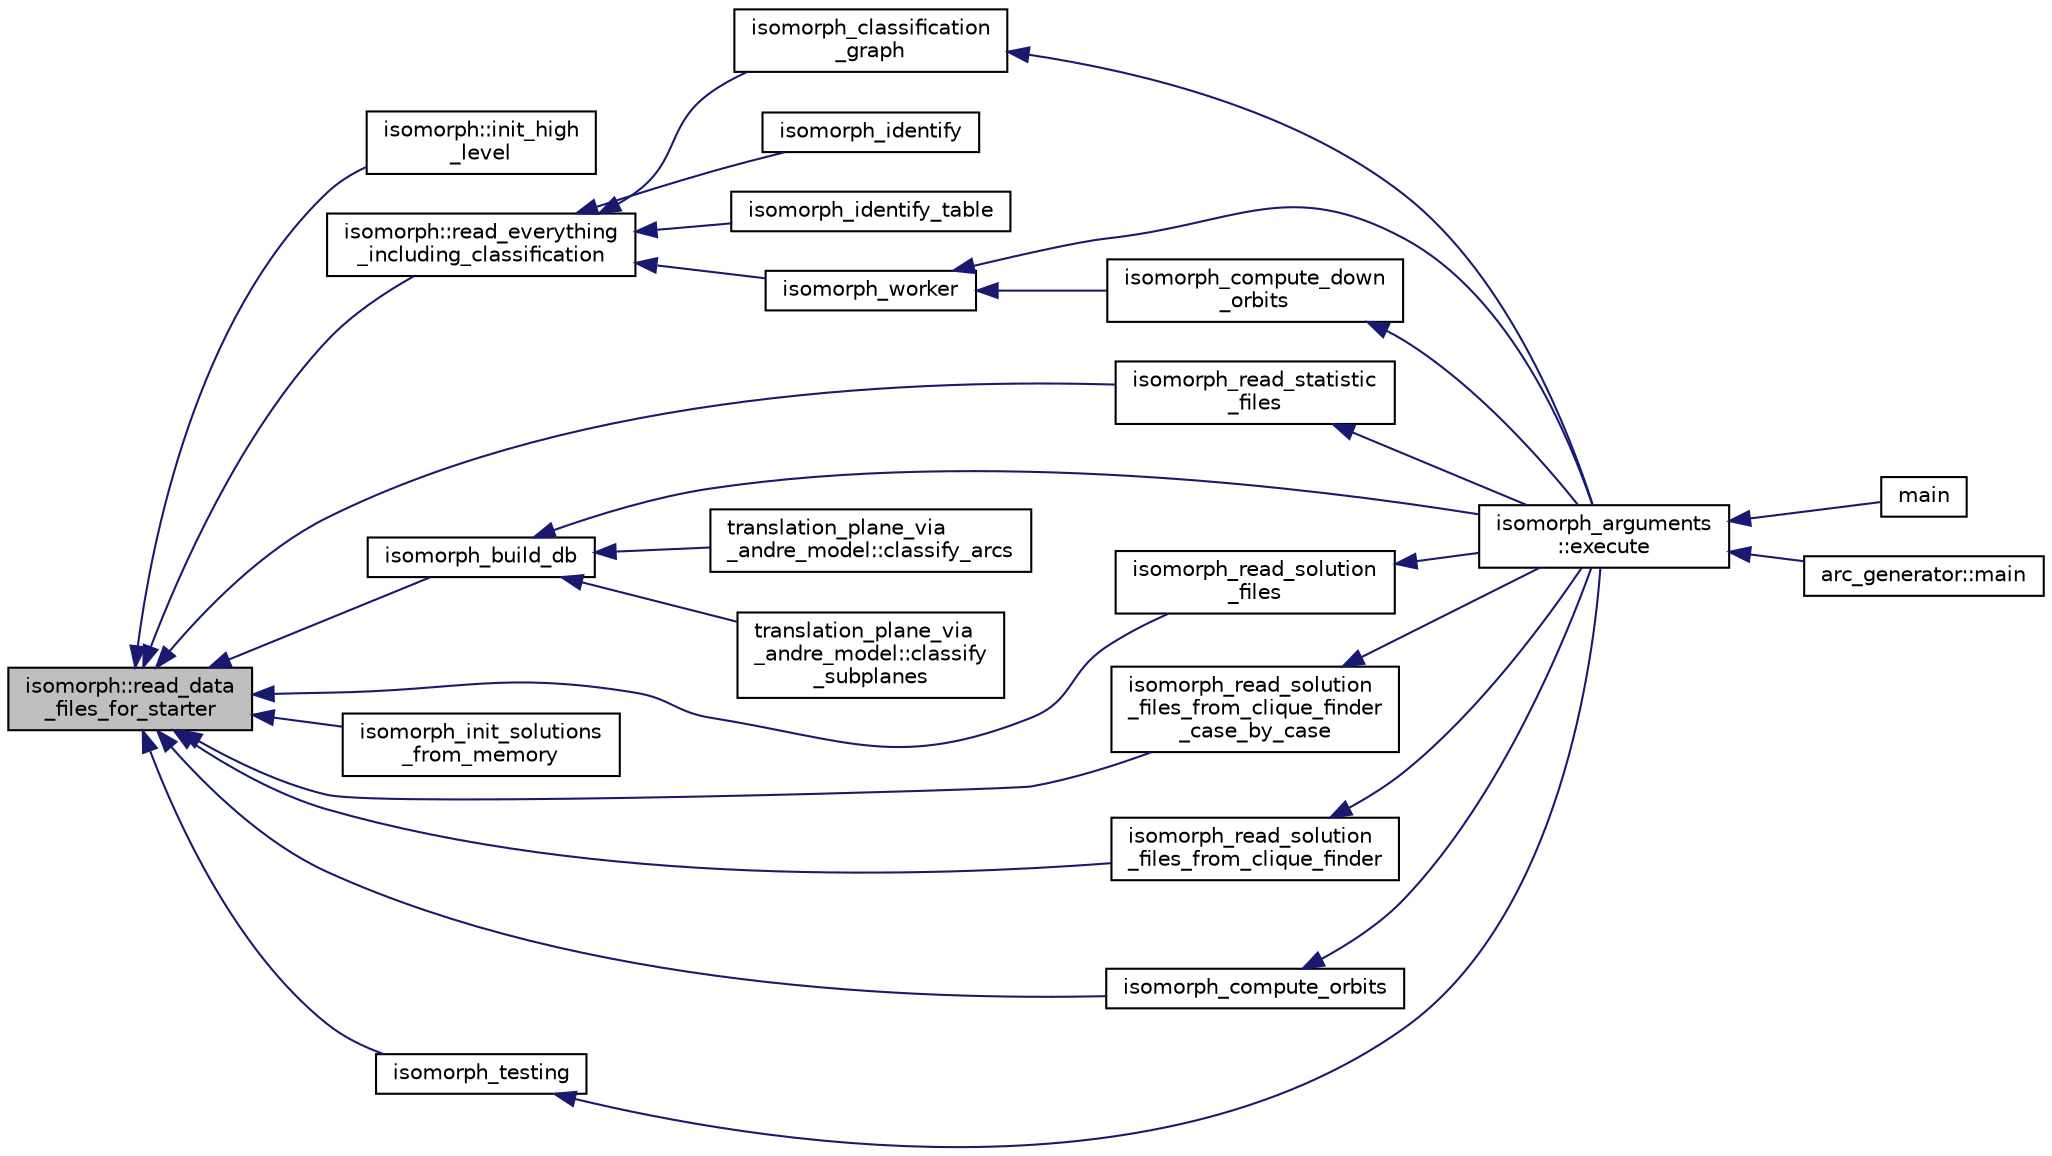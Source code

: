 digraph "isomorph::read_data_files_for_starter"
{
  edge [fontname="Helvetica",fontsize="10",labelfontname="Helvetica",labelfontsize="10"];
  node [fontname="Helvetica",fontsize="10",shape=record];
  rankdir="LR";
  Node11323 [label="isomorph::read_data\l_files_for_starter",height=0.2,width=0.4,color="black", fillcolor="grey75", style="filled", fontcolor="black"];
  Node11323 -> Node11324 [dir="back",color="midnightblue",fontsize="10",style="solid",fontname="Helvetica"];
  Node11324 [label="isomorph::init_high\l_level",height=0.2,width=0.4,color="black", fillcolor="white", style="filled",URL="$d3/d5f/classisomorph.html#a5cee5468cc8cc68eac1f6131faedfab2"];
  Node11323 -> Node11325 [dir="back",color="midnightblue",fontsize="10",style="solid",fontname="Helvetica"];
  Node11325 [label="isomorph::read_everything\l_including_classification",height=0.2,width=0.4,color="black", fillcolor="white", style="filled",URL="$d3/d5f/classisomorph.html#aa6a56e4522d3133a6ea65c9ac6de3924"];
  Node11325 -> Node11326 [dir="back",color="midnightblue",fontsize="10",style="solid",fontname="Helvetica"];
  Node11326 [label="isomorph_classification\l_graph",height=0.2,width=0.4,color="black", fillcolor="white", style="filled",URL="$d4/d7e/isomorph__global_8_c.html#a027e803e6cab7af4c400a71663bf4715"];
  Node11326 -> Node11327 [dir="back",color="midnightblue",fontsize="10",style="solid",fontname="Helvetica"];
  Node11327 [label="isomorph_arguments\l::execute",height=0.2,width=0.4,color="black", fillcolor="white", style="filled",URL="$d5/de4/classisomorph__arguments.html#aa85e472d14906abdd5672dc66027583e"];
  Node11327 -> Node11328 [dir="back",color="midnightblue",fontsize="10",style="solid",fontname="Helvetica"];
  Node11328 [label="main",height=0.2,width=0.4,color="black", fillcolor="white", style="filled",URL="$d1/d5e/blt__main_8_c.html#a217dbf8b442f20279ea00b898af96f52"];
  Node11327 -> Node11329 [dir="back",color="midnightblue",fontsize="10",style="solid",fontname="Helvetica"];
  Node11329 [label="arc_generator::main",height=0.2,width=0.4,color="black", fillcolor="white", style="filled",URL="$d4/d21/classarc__generator.html#ad80140b51b165dad1fe6ab232be7829a"];
  Node11325 -> Node11330 [dir="back",color="midnightblue",fontsize="10",style="solid",fontname="Helvetica"];
  Node11330 [label="isomorph_identify",height=0.2,width=0.4,color="black", fillcolor="white", style="filled",URL="$d4/d7e/isomorph__global_8_c.html#aa0fe57c73d5668eee10a6022ada7f6a3"];
  Node11325 -> Node11331 [dir="back",color="midnightblue",fontsize="10",style="solid",fontname="Helvetica"];
  Node11331 [label="isomorph_identify_table",height=0.2,width=0.4,color="black", fillcolor="white", style="filled",URL="$d4/d7e/isomorph__global_8_c.html#a9fd19ea945561cf2a6bb5c72dd4b1cb2"];
  Node11325 -> Node11332 [dir="back",color="midnightblue",fontsize="10",style="solid",fontname="Helvetica"];
  Node11332 [label="isomorph_worker",height=0.2,width=0.4,color="black", fillcolor="white", style="filled",URL="$d4/d7e/isomorph__global_8_c.html#ace3bb6ec719b02a35534309d4d3fe99a"];
  Node11332 -> Node11327 [dir="back",color="midnightblue",fontsize="10",style="solid",fontname="Helvetica"];
  Node11332 -> Node11333 [dir="back",color="midnightblue",fontsize="10",style="solid",fontname="Helvetica"];
  Node11333 [label="isomorph_compute_down\l_orbits",height=0.2,width=0.4,color="black", fillcolor="white", style="filled",URL="$d4/d7e/isomorph__global_8_c.html#a3613cea19158edd30958c4edecd97d53"];
  Node11333 -> Node11327 [dir="back",color="midnightblue",fontsize="10",style="solid",fontname="Helvetica"];
  Node11323 -> Node11334 [dir="back",color="midnightblue",fontsize="10",style="solid",fontname="Helvetica"];
  Node11334 [label="isomorph_read_statistic\l_files",height=0.2,width=0.4,color="black", fillcolor="white", style="filled",URL="$d4/d7e/isomorph__global_8_c.html#a78a6ee9d7dee4708fc721374bdebfa83"];
  Node11334 -> Node11327 [dir="back",color="midnightblue",fontsize="10",style="solid",fontname="Helvetica"];
  Node11323 -> Node11335 [dir="back",color="midnightblue",fontsize="10",style="solid",fontname="Helvetica"];
  Node11335 [label="isomorph_build_db",height=0.2,width=0.4,color="black", fillcolor="white", style="filled",URL="$d4/d7e/isomorph__global_8_c.html#a12eb18567e79a7978cb4f9e80d2055ac"];
  Node11335 -> Node11336 [dir="back",color="midnightblue",fontsize="10",style="solid",fontname="Helvetica"];
  Node11336 [label="translation_plane_via\l_andre_model::classify_arcs",height=0.2,width=0.4,color="black", fillcolor="white", style="filled",URL="$d1/dcc/classtranslation__plane__via__andre__model.html#ac8f002e812a8b152d41e806688601c5e"];
  Node11335 -> Node11337 [dir="back",color="midnightblue",fontsize="10",style="solid",fontname="Helvetica"];
  Node11337 [label="translation_plane_via\l_andre_model::classify\l_subplanes",height=0.2,width=0.4,color="black", fillcolor="white", style="filled",URL="$d1/dcc/classtranslation__plane__via__andre__model.html#a794fefa95f0a7f7b887133375988ee55"];
  Node11335 -> Node11327 [dir="back",color="midnightblue",fontsize="10",style="solid",fontname="Helvetica"];
  Node11323 -> Node11338 [dir="back",color="midnightblue",fontsize="10",style="solid",fontname="Helvetica"];
  Node11338 [label="isomorph_read_solution\l_files",height=0.2,width=0.4,color="black", fillcolor="white", style="filled",URL="$d4/d7e/isomorph__global_8_c.html#a697da824ab34db5c830530fb3c97df24"];
  Node11338 -> Node11327 [dir="back",color="midnightblue",fontsize="10",style="solid",fontname="Helvetica"];
  Node11323 -> Node11339 [dir="back",color="midnightblue",fontsize="10",style="solid",fontname="Helvetica"];
  Node11339 [label="isomorph_init_solutions\l_from_memory",height=0.2,width=0.4,color="black", fillcolor="white", style="filled",URL="$d4/d7e/isomorph__global_8_c.html#a490bbe6199dc1e29d186b26834266e03"];
  Node11323 -> Node11340 [dir="back",color="midnightblue",fontsize="10",style="solid",fontname="Helvetica"];
  Node11340 [label="isomorph_read_solution\l_files_from_clique_finder\l_case_by_case",height=0.2,width=0.4,color="black", fillcolor="white", style="filled",URL="$d4/d7e/isomorph__global_8_c.html#a2a55ab4b2df6ae83f916cf01eccdf67c"];
  Node11340 -> Node11327 [dir="back",color="midnightblue",fontsize="10",style="solid",fontname="Helvetica"];
  Node11323 -> Node11341 [dir="back",color="midnightblue",fontsize="10",style="solid",fontname="Helvetica"];
  Node11341 [label="isomorph_read_solution\l_files_from_clique_finder",height=0.2,width=0.4,color="black", fillcolor="white", style="filled",URL="$d4/d7e/isomorph__global_8_c.html#ad8be067333430bfdd26c0a34549f4556"];
  Node11341 -> Node11327 [dir="back",color="midnightblue",fontsize="10",style="solid",fontname="Helvetica"];
  Node11323 -> Node11342 [dir="back",color="midnightblue",fontsize="10",style="solid",fontname="Helvetica"];
  Node11342 [label="isomorph_compute_orbits",height=0.2,width=0.4,color="black", fillcolor="white", style="filled",URL="$d4/d7e/isomorph__global_8_c.html#a592f3efd31146c0802f59837055f904f"];
  Node11342 -> Node11327 [dir="back",color="midnightblue",fontsize="10",style="solid",fontname="Helvetica"];
  Node11323 -> Node11343 [dir="back",color="midnightblue",fontsize="10",style="solid",fontname="Helvetica"];
  Node11343 [label="isomorph_testing",height=0.2,width=0.4,color="black", fillcolor="white", style="filled",URL="$d4/d7e/isomorph__global_8_c.html#a5a73cbe9f89c4727f086482ee2d238f9"];
  Node11343 -> Node11327 [dir="back",color="midnightblue",fontsize="10",style="solid",fontname="Helvetica"];
}
